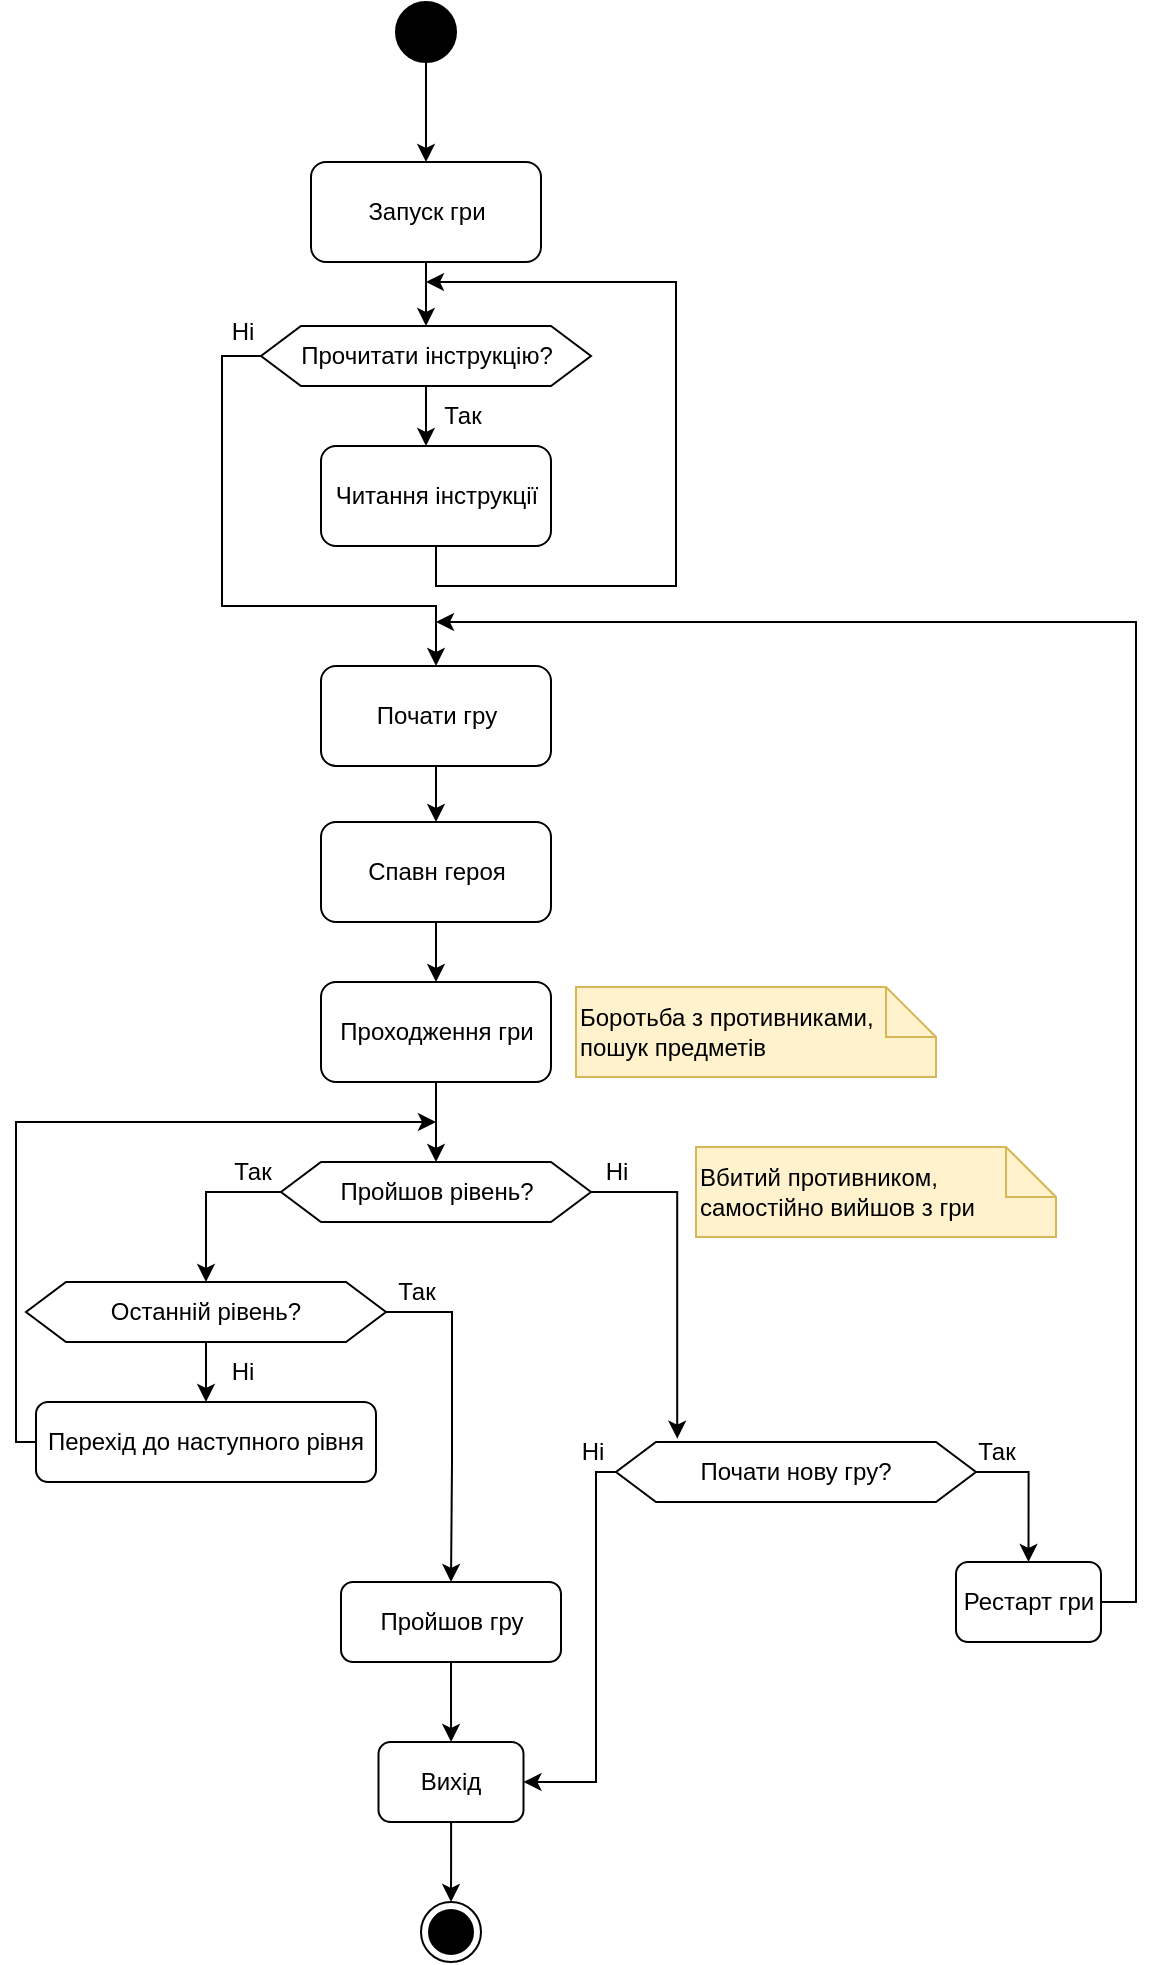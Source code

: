 <mxfile version="24.0.4" type="device">
  <diagram name="Страница — 1" id="1QZaESrl1kdhL6LwLlE2">
    <mxGraphModel dx="420" dy="223" grid="1" gridSize="10" guides="1" tooltips="1" connect="1" arrows="1" fold="1" page="1" pageScale="1" pageWidth="1169" pageHeight="827" math="0" shadow="0">
      <root>
        <mxCell id="0" />
        <mxCell id="1" parent="0" />
        <mxCell id="rGSLrxqXsenCYDhWUrQ7-15" style="edgeStyle=orthogonalEdgeStyle;rounded=0;orthogonalLoop=1;jettySize=auto;html=1;entryX=0.5;entryY=0;entryDx=0;entryDy=0;" parent="1" source="rGSLrxqXsenCYDhWUrQ7-3" target="rGSLrxqXsenCYDhWUrQ7-4" edge="1">
          <mxGeometry relative="1" as="geometry">
            <Array as="points">
              <mxPoint x="505" y="180" />
            </Array>
          </mxGeometry>
        </mxCell>
        <mxCell id="rGSLrxqXsenCYDhWUrQ7-3" value="" style="ellipse;fillColor=strokeColor;html=1;" parent="1" vertex="1">
          <mxGeometry x="490" y="110" width="30" height="30" as="geometry" />
        </mxCell>
        <mxCell id="rGSLrxqXsenCYDhWUrQ7-17" style="edgeStyle=orthogonalEdgeStyle;rounded=0;orthogonalLoop=1;jettySize=auto;html=1;exitX=0.5;exitY=1;exitDx=0;exitDy=0;entryX=0.5;entryY=0;entryDx=0;entryDy=0;" parent="1" source="rGSLrxqXsenCYDhWUrQ7-4" target="rGSLrxqXsenCYDhWUrQ7-5" edge="1">
          <mxGeometry relative="1" as="geometry" />
        </mxCell>
        <mxCell id="rGSLrxqXsenCYDhWUrQ7-4" value="Запуск гри" style="rounded=1;whiteSpace=wrap;html=1;" parent="1" vertex="1">
          <mxGeometry x="447.5" y="190" width="115" height="50" as="geometry" />
        </mxCell>
        <mxCell id="rGSLrxqXsenCYDhWUrQ7-18" style="edgeStyle=orthogonalEdgeStyle;rounded=0;orthogonalLoop=1;jettySize=auto;html=1;exitX=0;exitY=0.5;exitDx=0;exitDy=0;entryX=0.5;entryY=0;entryDx=0;entryDy=0;" parent="1" source="rGSLrxqXsenCYDhWUrQ7-5" target="rGSLrxqXsenCYDhWUrQ7-7" edge="1">
          <mxGeometry relative="1" as="geometry">
            <Array as="points">
              <mxPoint x="403" y="287" />
              <mxPoint x="403" y="412" />
              <mxPoint x="510" y="412" />
            </Array>
          </mxGeometry>
        </mxCell>
        <mxCell id="rGSLrxqXsenCYDhWUrQ7-22" value="" style="edgeStyle=orthogonalEdgeStyle;rounded=0;orthogonalLoop=1;jettySize=auto;html=1;" parent="1" source="rGSLrxqXsenCYDhWUrQ7-5" target="rGSLrxqXsenCYDhWUrQ7-6" edge="1">
          <mxGeometry relative="1" as="geometry">
            <Array as="points">
              <mxPoint x="505" y="330" />
              <mxPoint x="505" y="330" />
            </Array>
          </mxGeometry>
        </mxCell>
        <mxCell id="rGSLrxqXsenCYDhWUrQ7-5" value="Прочитати інструкцію?" style="shape=hexagon;perimeter=hexagonPerimeter2;whiteSpace=wrap;html=1;fixedSize=1;" parent="1" vertex="1">
          <mxGeometry x="422.5" y="272" width="165" height="30" as="geometry" />
        </mxCell>
        <mxCell id="rGSLrxqXsenCYDhWUrQ7-23" style="edgeStyle=orthogonalEdgeStyle;rounded=0;orthogonalLoop=1;jettySize=auto;html=1;exitX=0.5;exitY=1;exitDx=0;exitDy=0;" parent="1" source="rGSLrxqXsenCYDhWUrQ7-6" edge="1">
          <mxGeometry relative="1" as="geometry">
            <Array as="points">
              <mxPoint x="515" y="402" />
              <mxPoint x="630" y="402" />
              <mxPoint x="630" y="287" />
            </Array>
            <mxPoint x="505" y="250" as="targetPoint" />
          </mxGeometry>
        </mxCell>
        <mxCell id="rGSLrxqXsenCYDhWUrQ7-6" value="Читання інструкції" style="rounded=1;whiteSpace=wrap;html=1;" parent="1" vertex="1">
          <mxGeometry x="452.5" y="332" width="115" height="50" as="geometry" />
        </mxCell>
        <mxCell id="rGSLrxqXsenCYDhWUrQ7-44" style="edgeStyle=orthogonalEdgeStyle;rounded=0;orthogonalLoop=1;jettySize=auto;html=1;exitX=0.5;exitY=1;exitDx=0;exitDy=0;entryX=0.5;entryY=0;entryDx=0;entryDy=0;" parent="1" source="rGSLrxqXsenCYDhWUrQ7-7" target="rGSLrxqXsenCYDhWUrQ7-8" edge="1">
          <mxGeometry relative="1" as="geometry" />
        </mxCell>
        <mxCell id="rGSLrxqXsenCYDhWUrQ7-7" value="Почати гру" style="rounded=1;whiteSpace=wrap;html=1;" parent="1" vertex="1">
          <mxGeometry x="452.5" y="442" width="115" height="50" as="geometry" />
        </mxCell>
        <mxCell id="rGSLrxqXsenCYDhWUrQ7-45" value="" style="edgeStyle=orthogonalEdgeStyle;rounded=0;orthogonalLoop=1;jettySize=auto;html=1;" parent="1" source="rGSLrxqXsenCYDhWUrQ7-8" target="rGSLrxqXsenCYDhWUrQ7-9" edge="1">
          <mxGeometry relative="1" as="geometry" />
        </mxCell>
        <mxCell id="rGSLrxqXsenCYDhWUrQ7-8" value="Спавн героя" style="rounded=1;whiteSpace=wrap;html=1;" parent="1" vertex="1">
          <mxGeometry x="452.5" y="520" width="115" height="50" as="geometry" />
        </mxCell>
        <mxCell id="rGSLrxqXsenCYDhWUrQ7-27" style="edgeStyle=orthogonalEdgeStyle;rounded=0;orthogonalLoop=1;jettySize=auto;html=1;entryX=0.5;entryY=0;entryDx=0;entryDy=0;" parent="1" source="rGSLrxqXsenCYDhWUrQ7-9" target="rGSLrxqXsenCYDhWUrQ7-10" edge="1">
          <mxGeometry relative="1" as="geometry">
            <Array as="points">
              <mxPoint x="510" y="690" />
            </Array>
          </mxGeometry>
        </mxCell>
        <mxCell id="rGSLrxqXsenCYDhWUrQ7-9" value="Проходження гри" style="rounded=1;whiteSpace=wrap;html=1;" parent="1" vertex="1">
          <mxGeometry x="452.5" y="600" width="115" height="50" as="geometry" />
        </mxCell>
        <mxCell id="rGSLrxqXsenCYDhWUrQ7-39" style="edgeStyle=orthogonalEdgeStyle;rounded=0;orthogonalLoop=1;jettySize=auto;html=1;exitX=0;exitY=0.5;exitDx=0;exitDy=0;entryX=0.5;entryY=0;entryDx=0;entryDy=0;" parent="1" source="rGSLrxqXsenCYDhWUrQ7-10" target="rGSLrxqXsenCYDhWUrQ7-32" edge="1">
          <mxGeometry relative="1" as="geometry" />
        </mxCell>
        <mxCell id="rGSLrxqXsenCYDhWUrQ7-10" value="Пройшов рівень?" style="shape=hexagon;perimeter=hexagonPerimeter2;whiteSpace=wrap;html=1;fixedSize=1;" parent="1" vertex="1">
          <mxGeometry x="432.5" y="690" width="155" height="30" as="geometry" />
        </mxCell>
        <mxCell id="rGSLrxqXsenCYDhWUrQ7-42" style="edgeStyle=orthogonalEdgeStyle;rounded=0;orthogonalLoop=1;jettySize=auto;html=1;" parent="1" source="rGSLrxqXsenCYDhWUrQ7-11" edge="1">
          <mxGeometry relative="1" as="geometry">
            <mxPoint x="510" y="670" as="targetPoint" />
            <Array as="points">
              <mxPoint x="300" y="830" />
              <mxPoint x="300" y="670" />
            </Array>
          </mxGeometry>
        </mxCell>
        <mxCell id="rGSLrxqXsenCYDhWUrQ7-11" value="Перехід до наступного рівня" style="rounded=1;whiteSpace=wrap;html=1;" parent="1" vertex="1">
          <mxGeometry x="310" y="810" width="170" height="40" as="geometry" />
        </mxCell>
        <mxCell id="rGSLrxqXsenCYDhWUrQ7-56" value="" style="edgeStyle=orthogonalEdgeStyle;rounded=0;orthogonalLoop=1;jettySize=auto;html=1;" parent="1" source="rGSLrxqXsenCYDhWUrQ7-12" target="rGSLrxqXsenCYDhWUrQ7-55" edge="1">
          <mxGeometry relative="1" as="geometry" />
        </mxCell>
        <mxCell id="rGSLrxqXsenCYDhWUrQ7-12" value="Пройшов гру" style="rounded=1;whiteSpace=wrap;html=1;" parent="1" vertex="1">
          <mxGeometry x="462.5" y="900" width="110" height="40" as="geometry" />
        </mxCell>
        <mxCell id="rGSLrxqXsenCYDhWUrQ7-13" value="" style="ellipse;html=1;shape=endState;fillColor=strokeColor;" parent="1" vertex="1">
          <mxGeometry x="502.5" y="1060" width="30" height="30" as="geometry" />
        </mxCell>
        <mxCell id="rGSLrxqXsenCYDhWUrQ7-19" value="Ні" style="text;html=1;align=center;verticalAlign=middle;resizable=0;points=[];autosize=1;strokeColor=none;fillColor=none;" parent="1" vertex="1">
          <mxGeometry x="397.5" y="260" width="30" height="30" as="geometry" />
        </mxCell>
        <mxCell id="rGSLrxqXsenCYDhWUrQ7-20" value="Так" style="text;html=1;align=center;verticalAlign=middle;resizable=0;points=[];autosize=1;strokeColor=none;fillColor=none;" parent="1" vertex="1">
          <mxGeometry x="502.5" y="302" width="40" height="30" as="geometry" />
        </mxCell>
        <mxCell id="rGSLrxqXsenCYDhWUrQ7-29" value="Так" style="text;html=1;align=center;verticalAlign=middle;resizable=0;points=[];autosize=1;strokeColor=none;fillColor=none;" parent="1" vertex="1">
          <mxGeometry x="397.5" y="680" width="40" height="30" as="geometry" />
        </mxCell>
        <mxCell id="rGSLrxqXsenCYDhWUrQ7-30" value="Ні" style="text;html=1;align=center;verticalAlign=middle;resizable=0;points=[];autosize=1;strokeColor=none;fillColor=none;" parent="1" vertex="1">
          <mxGeometry x="585" y="680" width="30" height="30" as="geometry" />
        </mxCell>
        <mxCell id="rGSLrxqXsenCYDhWUrQ7-49" style="edgeStyle=orthogonalEdgeStyle;rounded=0;orthogonalLoop=1;jettySize=auto;html=1;exitX=0;exitY=0.5;exitDx=0;exitDy=0;entryX=1;entryY=0.5;entryDx=0;entryDy=0;" parent="1" source="rGSLrxqXsenCYDhWUrQ7-31" target="rGSLrxqXsenCYDhWUrQ7-55" edge="1">
          <mxGeometry relative="1" as="geometry">
            <mxPoint x="578.75" y="810" as="targetPoint" />
            <Array as="points">
              <mxPoint x="590" y="845" />
              <mxPoint x="590" y="1000" />
            </Array>
          </mxGeometry>
        </mxCell>
        <mxCell id="rGSLrxqXsenCYDhWUrQ7-51" style="edgeStyle=orthogonalEdgeStyle;rounded=0;orthogonalLoop=1;jettySize=auto;html=1;exitX=1;exitY=0.5;exitDx=0;exitDy=0;entryX=0.5;entryY=0;entryDx=0;entryDy=0;" parent="1" source="rGSLrxqXsenCYDhWUrQ7-31" target="rGSLrxqXsenCYDhWUrQ7-46" edge="1">
          <mxGeometry relative="1" as="geometry" />
        </mxCell>
        <mxCell id="rGSLrxqXsenCYDhWUrQ7-31" value="Почати нову гру?" style="shape=hexagon;perimeter=hexagonPerimeter2;whiteSpace=wrap;html=1;fixedSize=1;" parent="1" vertex="1">
          <mxGeometry x="600" y="830" width="180" height="30" as="geometry" />
        </mxCell>
        <mxCell id="rGSLrxqXsenCYDhWUrQ7-36" style="edgeStyle=orthogonalEdgeStyle;rounded=0;orthogonalLoop=1;jettySize=auto;html=1;exitX=0;exitY=0.5;exitDx=0;exitDy=0;entryX=0.5;entryY=0;entryDx=0;entryDy=0;" parent="1" source="rGSLrxqXsenCYDhWUrQ7-32" target="rGSLrxqXsenCYDhWUrQ7-12" edge="1">
          <mxGeometry relative="1" as="geometry">
            <mxPoint x="518" y="870" as="targetPoint" />
            <Array as="points">
              <mxPoint x="518" y="765" />
              <mxPoint x="518" y="840" />
              <mxPoint x="518" y="840" />
            </Array>
          </mxGeometry>
        </mxCell>
        <mxCell id="rGSLrxqXsenCYDhWUrQ7-37" value="" style="edgeStyle=orthogonalEdgeStyle;rounded=0;orthogonalLoop=1;jettySize=auto;html=1;" parent="1" source="rGSLrxqXsenCYDhWUrQ7-32" target="rGSLrxqXsenCYDhWUrQ7-11" edge="1">
          <mxGeometry relative="1" as="geometry" />
        </mxCell>
        <mxCell id="rGSLrxqXsenCYDhWUrQ7-32" value="Останній рівень?" style="shape=hexagon;perimeter=hexagonPerimeter2;whiteSpace=wrap;html=1;fixedSize=1;" parent="1" vertex="1">
          <mxGeometry x="305" y="750" width="180" height="30" as="geometry" />
        </mxCell>
        <mxCell id="rGSLrxqXsenCYDhWUrQ7-33" value="Так" style="text;html=1;align=center;verticalAlign=middle;resizable=0;points=[];autosize=1;strokeColor=none;fillColor=none;" parent="1" vertex="1">
          <mxGeometry x="480" y="740" width="40" height="30" as="geometry" />
        </mxCell>
        <mxCell id="rGSLrxqXsenCYDhWUrQ7-34" value="Ні" style="text;html=1;align=center;verticalAlign=middle;resizable=0;points=[];autosize=1;strokeColor=none;fillColor=none;" parent="1" vertex="1">
          <mxGeometry x="397.5" y="780" width="30" height="30" as="geometry" />
        </mxCell>
        <mxCell id="rGSLrxqXsenCYDhWUrQ7-48" style="edgeStyle=orthogonalEdgeStyle;rounded=0;orthogonalLoop=1;jettySize=auto;html=1;" parent="1" source="rGSLrxqXsenCYDhWUrQ7-46" edge="1">
          <mxGeometry relative="1" as="geometry">
            <mxPoint x="510" y="420" as="targetPoint" />
            <Array as="points">
              <mxPoint x="860" y="910" />
              <mxPoint x="860" y="420" />
            </Array>
          </mxGeometry>
        </mxCell>
        <mxCell id="rGSLrxqXsenCYDhWUrQ7-46" value="Рестарт гри" style="rounded=1;whiteSpace=wrap;html=1;" parent="1" vertex="1">
          <mxGeometry x="770" y="890" width="72.5" height="40" as="geometry" />
        </mxCell>
        <mxCell id="rGSLrxqXsenCYDhWUrQ7-52" value="Так" style="text;html=1;align=center;verticalAlign=middle;resizable=0;points=[];autosize=1;strokeColor=none;fillColor=none;" parent="1" vertex="1">
          <mxGeometry x="770" y="820" width="40" height="30" as="geometry" />
        </mxCell>
        <mxCell id="rGSLrxqXsenCYDhWUrQ7-53" value="Ні" style="text;html=1;align=center;verticalAlign=middle;resizable=0;points=[];autosize=1;strokeColor=none;fillColor=none;" parent="1" vertex="1">
          <mxGeometry x="572.5" y="820" width="30" height="30" as="geometry" />
        </mxCell>
        <mxCell id="rGSLrxqXsenCYDhWUrQ7-57" value="" style="edgeStyle=orthogonalEdgeStyle;rounded=0;orthogonalLoop=1;jettySize=auto;html=1;" parent="1" source="rGSLrxqXsenCYDhWUrQ7-55" target="rGSLrxqXsenCYDhWUrQ7-13" edge="1">
          <mxGeometry relative="1" as="geometry" />
        </mxCell>
        <mxCell id="rGSLrxqXsenCYDhWUrQ7-55" value="Вихід" style="rounded=1;whiteSpace=wrap;html=1;" parent="1" vertex="1">
          <mxGeometry x="481.25" y="980" width="72.5" height="40" as="geometry" />
        </mxCell>
        <mxCell id="rGSLrxqXsenCYDhWUrQ7-60" value="Боротьба з противниками,&lt;div&gt;пошук предметів&lt;/div&gt;" style="shape=note2;boundedLbl=1;whiteSpace=wrap;html=1;size=25;verticalAlign=middle;align=left;labelPosition=center;verticalLabelPosition=middle;fillColor=#fff2cc;strokeColor=#d6b656;" parent="1" vertex="1">
          <mxGeometry x="580" y="602.5" width="180" height="45" as="geometry" />
        </mxCell>
        <mxCell id="rGSLrxqXsenCYDhWUrQ7-62" value="Вбитий противником,&lt;div&gt;самостійно вийшов з гри&lt;/div&gt;" style="shape=note2;boundedLbl=1;whiteSpace=wrap;html=1;size=25;verticalAlign=middle;align=left;labelPosition=center;verticalLabelPosition=middle;fillColor=#fff2cc;strokeColor=#d6b656;" parent="1" vertex="1">
          <mxGeometry x="640" y="682.5" width="180" height="45" as="geometry" />
        </mxCell>
        <mxCell id="rGSLrxqXsenCYDhWUrQ7-63" style="edgeStyle=orthogonalEdgeStyle;rounded=0;orthogonalLoop=1;jettySize=auto;html=1;exitX=1;exitY=0.5;exitDx=0;exitDy=0;entryX=0.17;entryY=-0.056;entryDx=0;entryDy=0;entryPerimeter=0;" parent="1" source="rGSLrxqXsenCYDhWUrQ7-10" target="rGSLrxqXsenCYDhWUrQ7-31" edge="1">
          <mxGeometry relative="1" as="geometry" />
        </mxCell>
      </root>
    </mxGraphModel>
  </diagram>
</mxfile>
